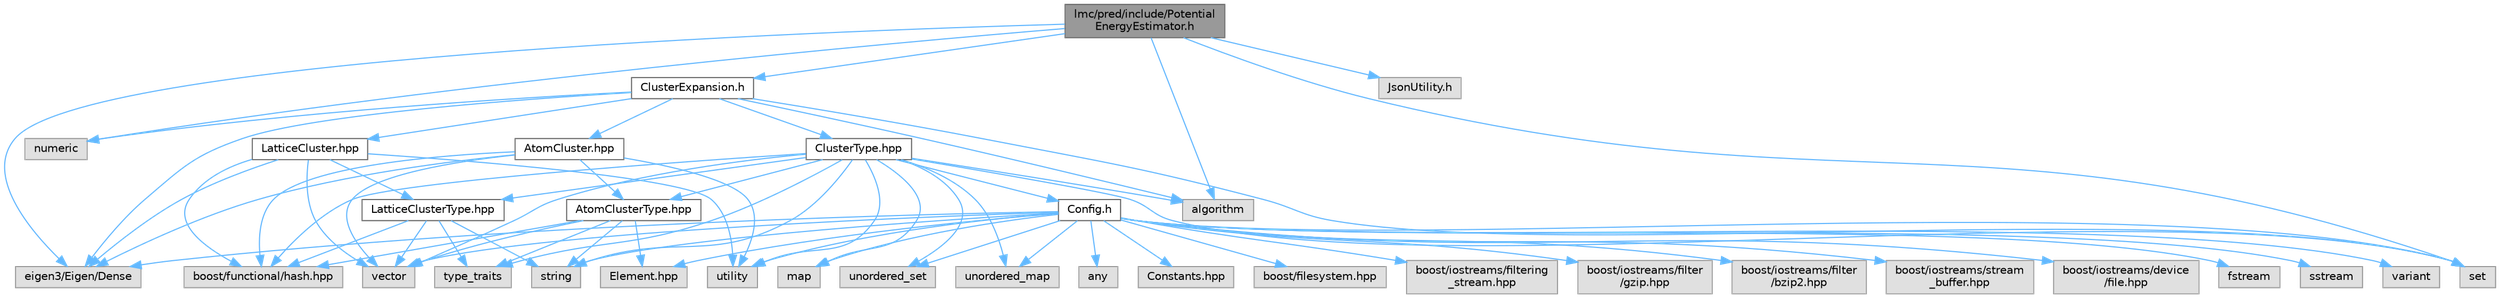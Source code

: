 digraph "lmc/pred/include/PotentialEnergyEstimator.h"
{
 // LATEX_PDF_SIZE
  bgcolor="transparent";
  edge [fontname=Helvetica,fontsize=10,labelfontname=Helvetica,labelfontsize=10];
  node [fontname=Helvetica,fontsize=10,shape=box,height=0.2,width=0.4];
  Node1 [id="Node000001",label="lmc/pred/include/Potential\lEnergyEstimator.h",height=0.2,width=0.4,color="gray40", fillcolor="grey60", style="filled", fontcolor="black",tooltip="File for the PotentialEnergyEstimator class definition."];
  Node1 -> Node2 [id="edge66_Node000001_Node000002",color="steelblue1",style="solid",tooltip=" "];
  Node2 [id="Node000002",label="set",height=0.2,width=0.4,color="grey60", fillcolor="#E0E0E0", style="filled",tooltip=" "];
  Node1 -> Node3 [id="edge67_Node000001_Node000003",color="steelblue1",style="solid",tooltip=" "];
  Node3 [id="Node000003",label="numeric",height=0.2,width=0.4,color="grey60", fillcolor="#E0E0E0", style="filled",tooltip=" "];
  Node1 -> Node4 [id="edge68_Node000001_Node000004",color="steelblue1",style="solid",tooltip=" "];
  Node4 [id="Node000004",label="algorithm",height=0.2,width=0.4,color="grey60", fillcolor="#E0E0E0", style="filled",tooltip=" "];
  Node1 -> Node5 [id="edge69_Node000001_Node000005",color="steelblue1",style="solid",tooltip=" "];
  Node5 [id="Node000005",label="eigen3/Eigen/Dense",height=0.2,width=0.4,color="grey60", fillcolor="#E0E0E0", style="filled",tooltip=" "];
  Node1 -> Node6 [id="edge70_Node000001_Node000006",color="steelblue1",style="solid",tooltip=" "];
  Node6 [id="Node000006",label="ClusterExpansion.h",height=0.2,width=0.4,color="grey40", fillcolor="white", style="filled",URL="$ClusterExpansion_8h.html",tooltip="File for functions of ClusterExpansion methods."];
  Node6 -> Node2 [id="edge71_Node000006_Node000002",color="steelblue1",style="solid",tooltip=" "];
  Node6 -> Node3 [id="edge72_Node000006_Node000003",color="steelblue1",style="solid",tooltip=" "];
  Node6 -> Node4 [id="edge73_Node000006_Node000004",color="steelblue1",style="solid",tooltip=" "];
  Node6 -> Node5 [id="edge74_Node000006_Node000005",color="steelblue1",style="solid",tooltip=" "];
  Node6 -> Node7 [id="edge75_Node000006_Node000007",color="steelblue1",style="solid",tooltip=" "];
  Node7 [id="Node000007",label="LatticeCluster.hpp",height=0.2,width=0.4,color="grey40", fillcolor="white", style="filled",URL="$LatticeCluster_8hpp_source.html",tooltip=" "];
  Node7 -> Node8 [id="edge76_Node000007_Node000008",color="steelblue1",style="solid",tooltip=" "];
  Node8 [id="Node000008",label="utility",height=0.2,width=0.4,color="grey60", fillcolor="#E0E0E0", style="filled",tooltip=" "];
  Node7 -> Node9 [id="edge77_Node000007_Node000009",color="steelblue1",style="solid",tooltip=" "];
  Node9 [id="Node000009",label="vector",height=0.2,width=0.4,color="grey60", fillcolor="#E0E0E0", style="filled",tooltip=" "];
  Node7 -> Node10 [id="edge78_Node000007_Node000010",color="steelblue1",style="solid",tooltip=" "];
  Node10 [id="Node000010",label="boost/functional/hash.hpp",height=0.2,width=0.4,color="grey60", fillcolor="#E0E0E0", style="filled",tooltip=" "];
  Node7 -> Node5 [id="edge79_Node000007_Node000005",color="steelblue1",style="solid",tooltip=" "];
  Node7 -> Node11 [id="edge80_Node000007_Node000011",color="steelblue1",style="solid",tooltip=" "];
  Node11 [id="Node000011",label="LatticeClusterType.hpp",height=0.2,width=0.4,color="grey40", fillcolor="white", style="filled",URL="$LatticeClusterType_8hpp_source.html",tooltip=" "];
  Node11 -> Node12 [id="edge81_Node000011_Node000012",color="steelblue1",style="solid",tooltip=" "];
  Node12 [id="Node000012",label="string",height=0.2,width=0.4,color="grey60", fillcolor="#E0E0E0", style="filled",tooltip=" "];
  Node11 -> Node9 [id="edge82_Node000011_Node000009",color="steelblue1",style="solid",tooltip=" "];
  Node11 -> Node13 [id="edge83_Node000011_Node000013",color="steelblue1",style="solid",tooltip=" "];
  Node13 [id="Node000013",label="type_traits",height=0.2,width=0.4,color="grey60", fillcolor="#E0E0E0", style="filled",tooltip=" "];
  Node11 -> Node10 [id="edge84_Node000011_Node000010",color="steelblue1",style="solid",tooltip=" "];
  Node6 -> Node14 [id="edge85_Node000006_Node000014",color="steelblue1",style="solid",tooltip=" "];
  Node14 [id="Node000014",label="AtomCluster.hpp",height=0.2,width=0.4,color="grey40", fillcolor="white", style="filled",URL="$AtomCluster_8hpp_source.html",tooltip=" "];
  Node14 -> Node8 [id="edge86_Node000014_Node000008",color="steelblue1",style="solid",tooltip=" "];
  Node14 -> Node9 [id="edge87_Node000014_Node000009",color="steelblue1",style="solid",tooltip=" "];
  Node14 -> Node10 [id="edge88_Node000014_Node000010",color="steelblue1",style="solid",tooltip=" "];
  Node14 -> Node5 [id="edge89_Node000014_Node000005",color="steelblue1",style="solid",tooltip=" "];
  Node14 -> Node15 [id="edge90_Node000014_Node000015",color="steelblue1",style="solid",tooltip=" "];
  Node15 [id="Node000015",label="AtomClusterType.hpp",height=0.2,width=0.4,color="grey40", fillcolor="white", style="filled",URL="$AtomClusterType_8hpp_source.html",tooltip=" "];
  Node15 -> Node12 [id="edge91_Node000015_Node000012",color="steelblue1",style="solid",tooltip=" "];
  Node15 -> Node9 [id="edge92_Node000015_Node000009",color="steelblue1",style="solid",tooltip=" "];
  Node15 -> Node13 [id="edge93_Node000015_Node000013",color="steelblue1",style="solid",tooltip=" "];
  Node15 -> Node10 [id="edge94_Node000015_Node000010",color="steelblue1",style="solid",tooltip=" "];
  Node15 -> Node16 [id="edge95_Node000015_Node000016",color="steelblue1",style="solid",tooltip=" "];
  Node16 [id="Node000016",label="Element.hpp",height=0.2,width=0.4,color="grey60", fillcolor="#E0E0E0", style="filled",tooltip=" "];
  Node6 -> Node17 [id="edge96_Node000006_Node000017",color="steelblue1",style="solid",tooltip=" "];
  Node17 [id="Node000017",label="ClusterType.hpp",height=0.2,width=0.4,color="grey40", fillcolor="white", style="filled",URL="$ClusterType_8hpp_source.html",tooltip=" "];
  Node17 -> Node8 [id="edge97_Node000017_Node000008",color="steelblue1",style="solid",tooltip=" "];
  Node17 -> Node12 [id="edge98_Node000017_Node000012",color="steelblue1",style="solid",tooltip=" "];
  Node17 -> Node9 [id="edge99_Node000017_Node000009",color="steelblue1",style="solid",tooltip=" "];
  Node17 -> Node18 [id="edge100_Node000017_Node000018",color="steelblue1",style="solid",tooltip=" "];
  Node18 [id="Node000018",label="map",height=0.2,width=0.4,color="grey60", fillcolor="#E0E0E0", style="filled",tooltip=" "];
  Node17 -> Node2 [id="edge101_Node000017_Node000002",color="steelblue1",style="solid",tooltip=" "];
  Node17 -> Node19 [id="edge102_Node000017_Node000019",color="steelblue1",style="solid",tooltip=" "];
  Node19 [id="Node000019",label="unordered_set",height=0.2,width=0.4,color="grey60", fillcolor="#E0E0E0", style="filled",tooltip=" "];
  Node17 -> Node20 [id="edge103_Node000017_Node000020",color="steelblue1",style="solid",tooltip=" "];
  Node20 [id="Node000020",label="unordered_map",height=0.2,width=0.4,color="grey60", fillcolor="#E0E0E0", style="filled",tooltip=" "];
  Node17 -> Node4 [id="edge104_Node000017_Node000004",color="steelblue1",style="solid",tooltip=" "];
  Node17 -> Node13 [id="edge105_Node000017_Node000013",color="steelblue1",style="solid",tooltip=" "];
  Node17 -> Node10 [id="edge106_Node000017_Node000010",color="steelblue1",style="solid",tooltip=" "];
  Node17 -> Node21 [id="edge107_Node000017_Node000021",color="steelblue1",style="solid",tooltip=" "];
  Node21 [id="Node000021",label="Config.h",height=0.2,width=0.4,color="grey40", fillcolor="white", style="filled",URL="$Config_8h.html",tooltip="File for the Config class definition."];
  Node21 -> Node12 [id="edge108_Node000021_Node000012",color="steelblue1",style="solid",tooltip=" "];
  Node21 -> Node22 [id="edge109_Node000021_Node000022",color="steelblue1",style="solid",tooltip=" "];
  Node22 [id="Node000022",label="fstream",height=0.2,width=0.4,color="grey60", fillcolor="#E0E0E0", style="filled",tooltip=" "];
  Node21 -> Node23 [id="edge110_Node000021_Node000023",color="steelblue1",style="solid",tooltip=" "];
  Node23 [id="Node000023",label="sstream",height=0.2,width=0.4,color="grey60", fillcolor="#E0E0E0", style="filled",tooltip=" "];
  Node21 -> Node9 [id="edge111_Node000021_Node000009",color="steelblue1",style="solid",tooltip=" "];
  Node21 -> Node2 [id="edge112_Node000021_Node000002",color="steelblue1",style="solid",tooltip=" "];
  Node21 -> Node19 [id="edge113_Node000021_Node000019",color="steelblue1",style="solid",tooltip=" "];
  Node21 -> Node18 [id="edge114_Node000021_Node000018",color="steelblue1",style="solid",tooltip=" "];
  Node21 -> Node20 [id="edge115_Node000021_Node000020",color="steelblue1",style="solid",tooltip=" "];
  Node21 -> Node8 [id="edge116_Node000021_Node000008",color="steelblue1",style="solid",tooltip=" "];
  Node21 -> Node24 [id="edge117_Node000021_Node000024",color="steelblue1",style="solid",tooltip=" "];
  Node24 [id="Node000024",label="variant",height=0.2,width=0.4,color="grey60", fillcolor="#E0E0E0", style="filled",tooltip=" "];
  Node21 -> Node25 [id="edge118_Node000021_Node000025",color="steelblue1",style="solid",tooltip=" "];
  Node25 [id="Node000025",label="any",height=0.2,width=0.4,color="grey60", fillcolor="#E0E0E0", style="filled",tooltip=" "];
  Node21 -> Node5 [id="edge119_Node000021_Node000005",color="steelblue1",style="solid",tooltip=" "];
  Node21 -> Node26 [id="edge120_Node000021_Node000026",color="steelblue1",style="solid",tooltip=" "];
  Node26 [id="Node000026",label="Constants.hpp",height=0.2,width=0.4,color="grey60", fillcolor="#E0E0E0", style="filled",tooltip=" "];
  Node21 -> Node16 [id="edge121_Node000021_Node000016",color="steelblue1",style="solid",tooltip=" "];
  Node21 -> Node27 [id="edge122_Node000021_Node000027",color="steelblue1",style="solid",tooltip=" "];
  Node27 [id="Node000027",label="boost/filesystem.hpp",height=0.2,width=0.4,color="grey60", fillcolor="#E0E0E0", style="filled",tooltip=" "];
  Node21 -> Node28 [id="edge123_Node000021_Node000028",color="steelblue1",style="solid",tooltip=" "];
  Node28 [id="Node000028",label="boost/iostreams/filtering\l_stream.hpp",height=0.2,width=0.4,color="grey60", fillcolor="#E0E0E0", style="filled",tooltip=" "];
  Node21 -> Node29 [id="edge124_Node000021_Node000029",color="steelblue1",style="solid",tooltip=" "];
  Node29 [id="Node000029",label="boost/iostreams/filter\l/gzip.hpp",height=0.2,width=0.4,color="grey60", fillcolor="#E0E0E0", style="filled",tooltip=" "];
  Node21 -> Node30 [id="edge125_Node000021_Node000030",color="steelblue1",style="solid",tooltip=" "];
  Node30 [id="Node000030",label="boost/iostreams/filter\l/bzip2.hpp",height=0.2,width=0.4,color="grey60", fillcolor="#E0E0E0", style="filled",tooltip=" "];
  Node21 -> Node31 [id="edge126_Node000021_Node000031",color="steelblue1",style="solid",tooltip=" "];
  Node31 [id="Node000031",label="boost/iostreams/stream\l_buffer.hpp",height=0.2,width=0.4,color="grey60", fillcolor="#E0E0E0", style="filled",tooltip=" "];
  Node21 -> Node32 [id="edge127_Node000021_Node000032",color="steelblue1",style="solid",tooltip=" "];
  Node32 [id="Node000032",label="boost/iostreams/device\l/file.hpp",height=0.2,width=0.4,color="grey60", fillcolor="#E0E0E0", style="filled",tooltip=" "];
  Node17 -> Node15 [id="edge128_Node000017_Node000015",color="steelblue1",style="solid",tooltip=" "];
  Node17 -> Node11 [id="edge129_Node000017_Node000011",color="steelblue1",style="solid",tooltip=" "];
  Node1 -> Node33 [id="edge130_Node000001_Node000033",color="steelblue1",style="solid",tooltip=" "];
  Node33 [id="Node000033",label="JsonUtility.h",height=0.2,width=0.4,color="grey60", fillcolor="#E0E0E0", style="filled",tooltip=" "];
}
